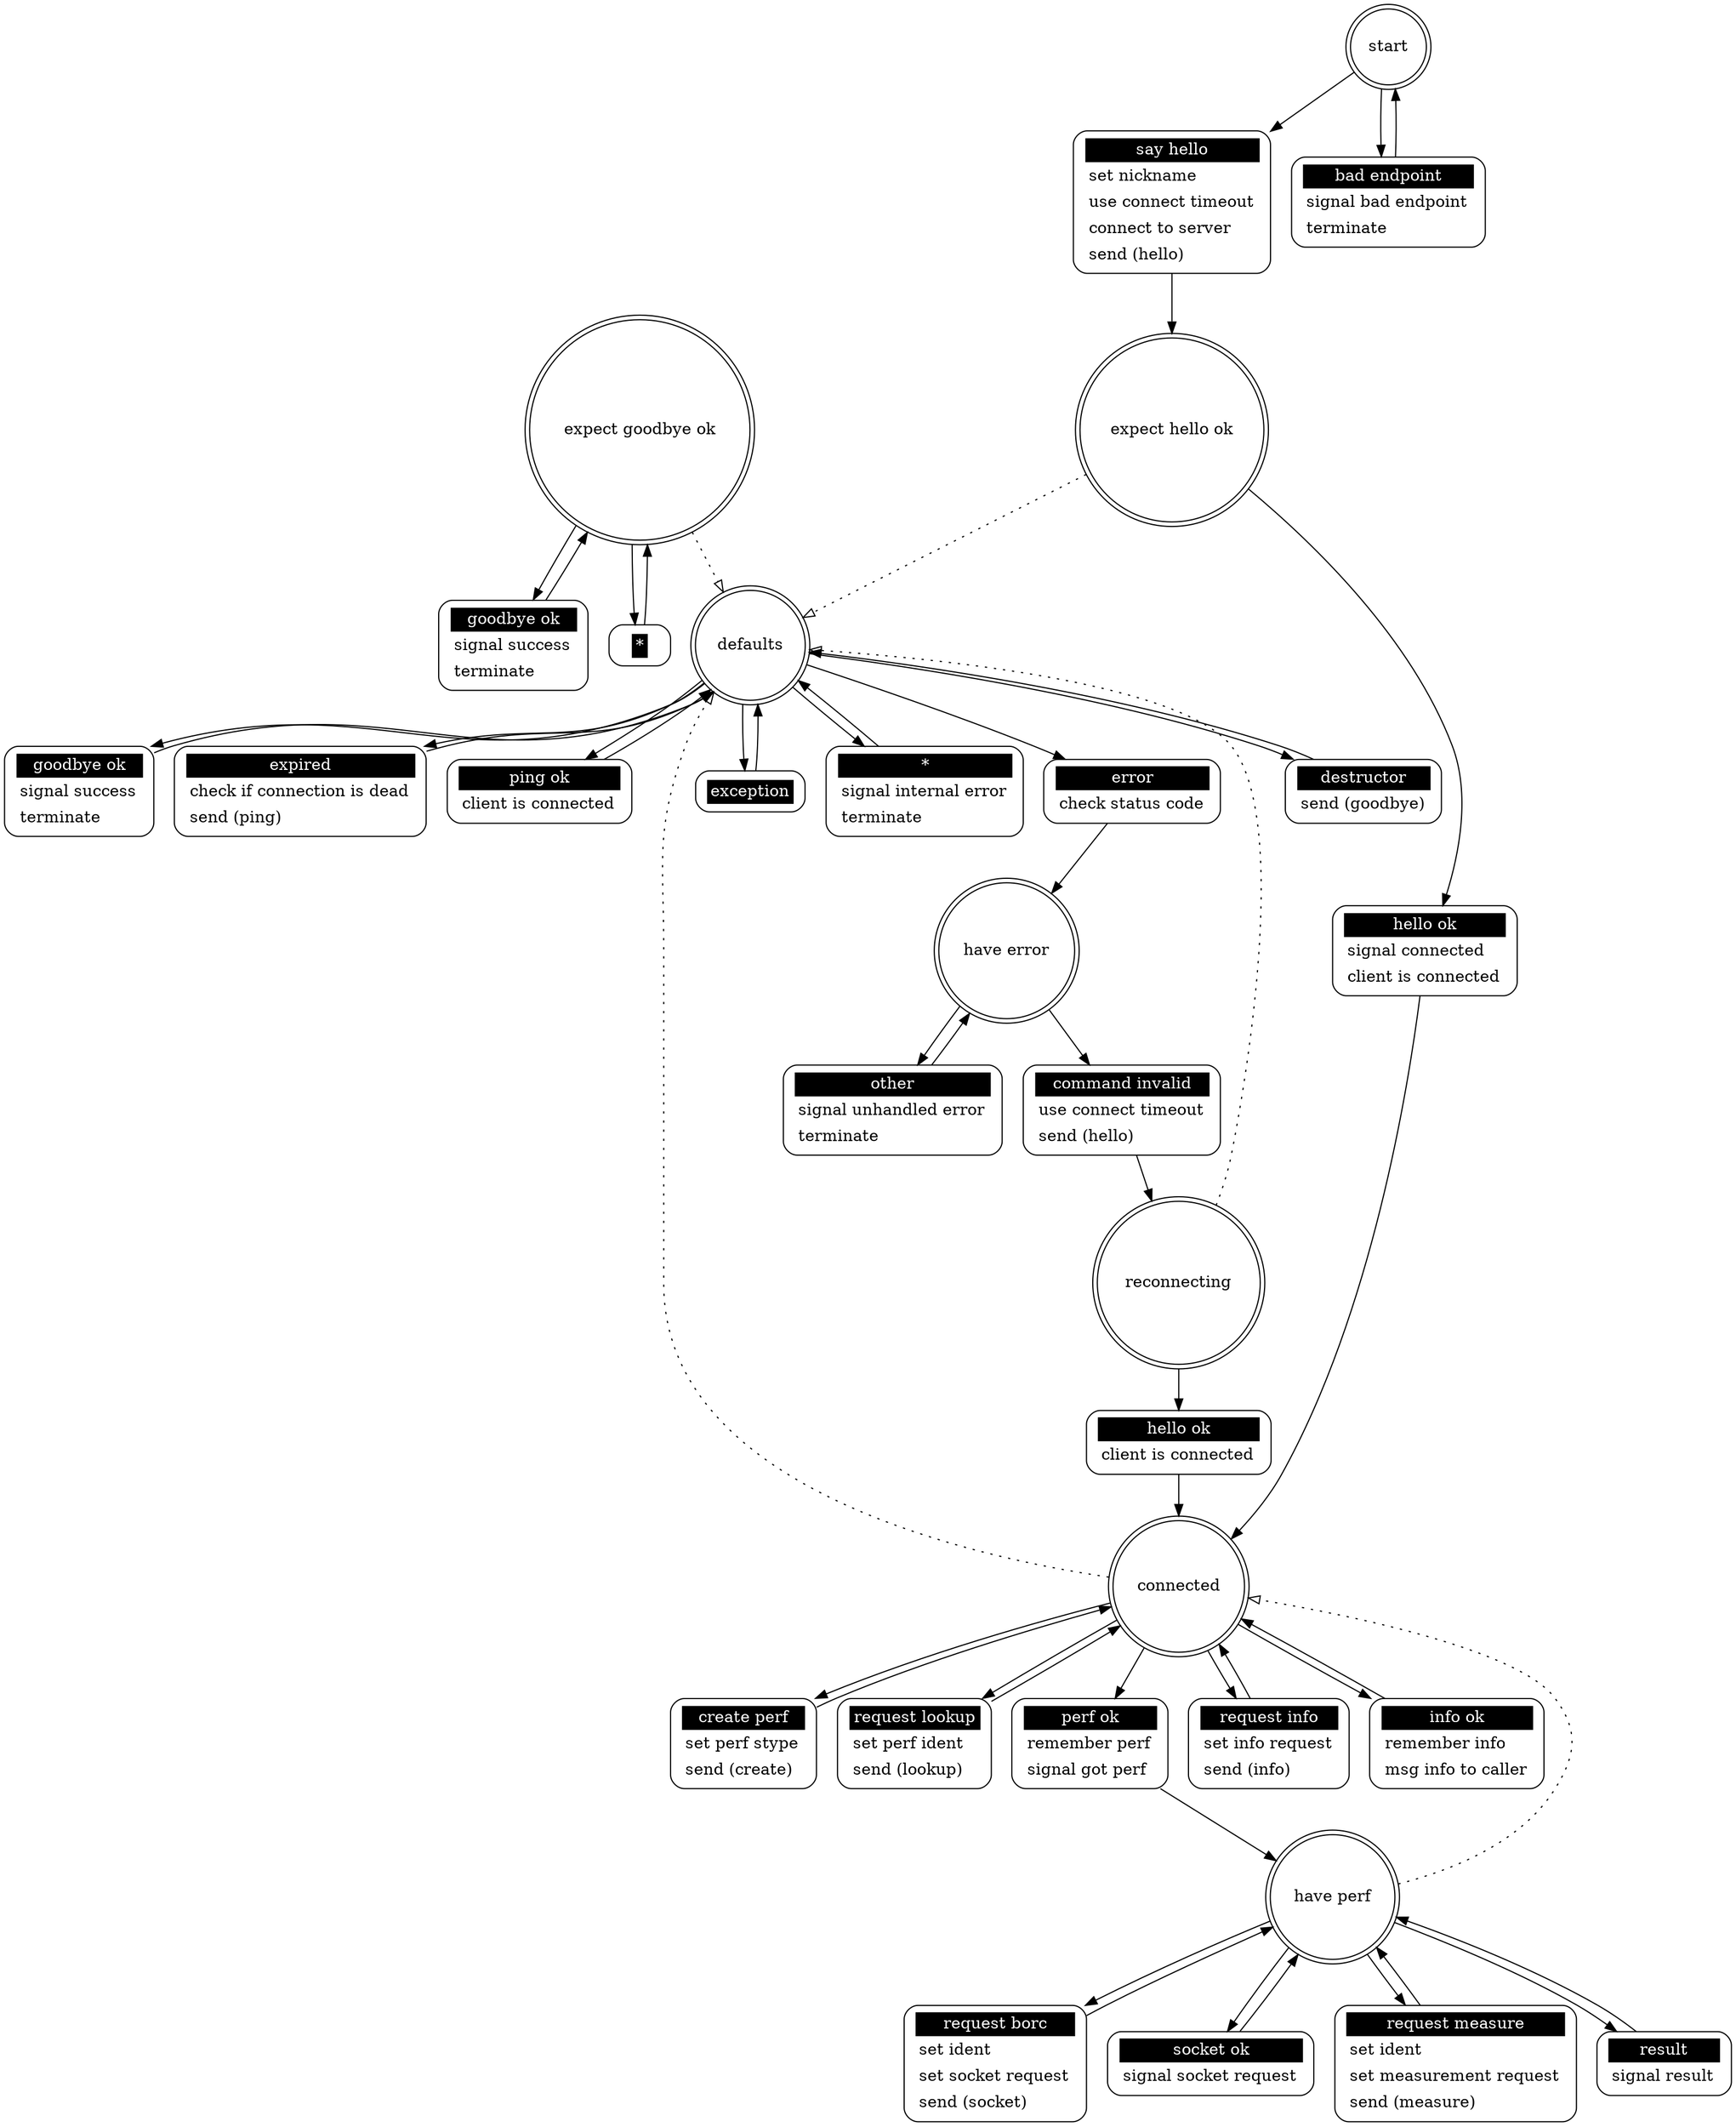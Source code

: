 ## Automatically generated from zperf_client.xml by gsl
digraph "zperf_client" {
 "expect hello ok" -> "defaults" [style=dotted,arrowhead=empty]
 "connected" -> "defaults" [style=dotted,arrowhead=empty]
 "have perf" -> "connected" [style=dotted,arrowhead=empty]
 "reconnecting" -> "defaults" [style=dotted,arrowhead=empty]
 "expect goodbye ok" -> "defaults" [style=dotted,arrowhead=empty]

 "start" [shape = "doublecircle"];
 "start say hello" [shape = "Mrecord" style = solid label = <<table border="0" cellborder="0" cellpadding="3" bgcolor="white"><tr><td bgcolor="black" align="center" colspan="2"><font color="white">say hello</font></td></tr><tr><td align="left" port="r3">set nickname</td></tr><tr><td align="left" port="r3">use connect timeout</td></tr><tr><td align="left" port="r3">connect to server</td></tr><tr><td align="left" port="r3">send (hello)</td></tr></table>>];
 "start" -> "start say hello";
 "start say hello" -> "expect hello ok";
 "start bad endpoint" [shape = "Mrecord" style = solid label = <<table border="0" cellborder="0" cellpadding="3" bgcolor="white"><tr><td bgcolor="black" align="center" colspan="2"><font color="white">bad endpoint</font></td></tr><tr><td align="left" port="r3">signal bad endpoint</td></tr><tr><td align="left" port="r3">terminate</td></tr></table>>];
 "start" -> "start bad endpoint";
 "start bad endpoint" -> "start";

 "expect hello ok" [shape = "doublecircle"];
 "expect hello ok hello ok" [shape = "Mrecord" style = solid label = <<table border="0" cellborder="0" cellpadding="3" bgcolor="white"><tr><td bgcolor="black" align="center" colspan="2"><font color="white">hello ok</font></td></tr><tr><td align="left" port="r3">signal connected</td></tr><tr><td align="left" port="r3">client is connected</td></tr></table>>];
 "expect hello ok" -> "expect hello ok hello ok";
 "expect hello ok hello ok" -> "connected";

 "connected" [shape = "doublecircle"];
 "connected create perf" [shape = "Mrecord" style = solid label = <<table border="0" cellborder="0" cellpadding="3" bgcolor="white"><tr><td bgcolor="black" align="center" colspan="2"><font color="white">create perf</font></td></tr><tr><td align="left" port="r3">set perf stype</td></tr><tr><td align="left" port="r3">send (create)</td></tr></table>>];
 "connected" -> "connected create perf";
 "connected create perf" -> "connected";
 "connected request lookup" [shape = "Mrecord" style = solid label = <<table border="0" cellborder="0" cellpadding="3" bgcolor="white"><tr><td bgcolor="black" align="center" colspan="2"><font color="white">request lookup</font></td></tr><tr><td align="left" port="r3">set perf ident</td></tr><tr><td align="left" port="r3">send (lookup)</td></tr></table>>];
 "connected" -> "connected request lookup";
 "connected request lookup" -> "connected";
 "connected perf ok" [shape = "Mrecord" style = solid label = <<table border="0" cellborder="0" cellpadding="3" bgcolor="white"><tr><td bgcolor="black" align="center" colspan="2"><font color="white">perf ok</font></td></tr><tr><td align="left" port="r3">remember perf</td></tr><tr><td align="left" port="r3">signal got perf</td></tr></table>>];
 "connected" -> "connected perf ok";
 "connected perf ok" -> "have perf";
 "connected request info" [shape = "Mrecord" style = solid label = <<table border="0" cellborder="0" cellpadding="3" bgcolor="white"><tr><td bgcolor="black" align="center" colspan="2"><font color="white">request info</font></td></tr><tr><td align="left" port="r3">set info request</td></tr><tr><td align="left" port="r3">send (info)</td></tr></table>>];
 "connected" -> "connected request info";
 "connected request info" -> "connected";
 "connected info ok" [shape = "Mrecord" style = solid label = <<table border="0" cellborder="0" cellpadding="3" bgcolor="white"><tr><td bgcolor="black" align="center" colspan="2"><font color="white">info ok</font></td></tr><tr><td align="left" port="r3">remember info</td></tr><tr><td align="left" port="r3">msg info to caller</td></tr></table>>];
 "connected" -> "connected info ok";
 "connected info ok" -> "connected";

 "have perf" [shape = "doublecircle"];
 "have perf request borc" [shape = "Mrecord" style = solid label = <<table border="0" cellborder="0" cellpadding="3" bgcolor="white"><tr><td bgcolor="black" align="center" colspan="2"><font color="white">request borc</font></td></tr><tr><td align="left" port="r3">set ident</td></tr><tr><td align="left" port="r3">set socket request</td></tr><tr><td align="left" port="r3">send (socket)</td></tr></table>>];
 "have perf" -> "have perf request borc";
 "have perf request borc" -> "have perf";
 "have perf socket ok" [shape = "Mrecord" style = solid label = <<table border="0" cellborder="0" cellpadding="3" bgcolor="white"><tr><td bgcolor="black" align="center" colspan="2"><font color="white">socket ok</font></td></tr><tr><td align="left" port="r3">signal socket request</td></tr></table>>];
 "have perf" -> "have perf socket ok";
 "have perf socket ok" -> "have perf";
 "have perf request measure" [shape = "Mrecord" style = solid label = <<table border="0" cellborder="0" cellpadding="3" bgcolor="white"><tr><td bgcolor="black" align="center" colspan="2"><font color="white">request measure</font></td></tr><tr><td align="left" port="r3">set ident</td></tr><tr><td align="left" port="r3">set measurement request</td></tr><tr><td align="left" port="r3">send (measure)</td></tr></table>>];
 "have perf" -> "have perf request measure";
 "have perf request measure" -> "have perf";
 "have perf result" [shape = "Mrecord" style = solid label = <<table border="0" cellborder="0" cellpadding="3" bgcolor="white"><tr><td bgcolor="black" align="center" colspan="2"><font color="white">result</font></td></tr><tr><td align="left" port="r3">signal result</td></tr></table>>];
 "have perf" -> "have perf result";
 "have perf result" -> "have perf";

 "defaults" [shape = "doublecircle"];
 "defaults destructor" [shape = "Mrecord" style = solid label = <<table border="0" cellborder="0" cellpadding="3" bgcolor="white"><tr><td bgcolor="black" align="center" colspan="2"><font color="white">destructor</font></td></tr><tr><td align="left" port="r3">send (goodbye)</td></tr></table>>];
 "defaults" -> "defaults destructor";
 "defaults destructor" -> "defaults";
 "defaults goodbye ok" [shape = "Mrecord" style = solid label = <<table border="0" cellborder="0" cellpadding="3" bgcolor="white"><tr><td bgcolor="black" align="center" colspan="2"><font color="white">goodbye ok</font></td></tr><tr><td align="left" port="r3">signal success</td></tr><tr><td align="left" port="r3">terminate</td></tr></table>>];
 "defaults" -> "defaults goodbye ok";
 "defaults goodbye ok" -> "defaults";
 "defaults expired" [shape = "Mrecord" style = solid label = <<table border="0" cellborder="0" cellpadding="3" bgcolor="white"><tr><td bgcolor="black" align="center" colspan="2"><font color="white">expired</font></td></tr><tr><td align="left" port="r3">check if connection is dead</td></tr><tr><td align="left" port="r3">send (ping)</td></tr></table>>];
 "defaults" -> "defaults expired";
 "defaults expired" -> "defaults";
 "defaults ping ok" [shape = "Mrecord" style = solid label = <<table border="0" cellborder="0" cellpadding="3" bgcolor="white"><tr><td bgcolor="black" align="center" colspan="2"><font color="white">ping ok</font></td></tr><tr><td align="left" port="r3">client is connected</td></tr></table>>];
 "defaults" -> "defaults ping ok";
 "defaults ping ok" -> "defaults";
 "defaults error" [shape = "Mrecord" style = solid label = <<table border="0" cellborder="0" cellpadding="3" bgcolor="white"><tr><td bgcolor="black" align="center" colspan="2"><font color="white">error</font></td></tr><tr><td align="left" port="r3">check status code</td></tr></table>>];
 "defaults" -> "defaults error";
 "defaults error" -> "have error";
 "defaults exception" [shape = "Mrecord" style = solid label = <<table border="0" cellborder="0" cellpadding="3" bgcolor="white"><tr><td bgcolor="black" align="center" colspan="2"><font color="white">exception</font></td></tr></table>>];
 "defaults" -> "defaults exception";
 "defaults exception" -> "defaults";
 "defaults *" [shape = "Mrecord" style = solid label = <<table border="0" cellborder="0" cellpadding="3" bgcolor="white"><tr><td bgcolor="black" align="center" colspan="2"><font color="white">*</font></td></tr><tr><td align="left" port="r3">signal internal error</td></tr><tr><td align="left" port="r3">terminate</td></tr></table>>];
 "defaults" -> "defaults *";
 "defaults *" -> "defaults";

 "have error" [shape = "doublecircle"];
 "have error command invalid" [shape = "Mrecord" style = solid label = <<table border="0" cellborder="0" cellpadding="3" bgcolor="white"><tr><td bgcolor="black" align="center" colspan="2"><font color="white">command invalid</font></td></tr><tr><td align="left" port="r3">use connect timeout</td></tr><tr><td align="left" port="r3">send (hello)</td></tr></table>>];
 "have error" -> "have error command invalid";
 "have error command invalid" -> "reconnecting";
 "have error other" [shape = "Mrecord" style = solid label = <<table border="0" cellborder="0" cellpadding="3" bgcolor="white"><tr><td bgcolor="black" align="center" colspan="2"><font color="white">other</font></td></tr><tr><td align="left" port="r3">signal unhandled error</td></tr><tr><td align="left" port="r3">terminate</td></tr></table>>];
 "have error" -> "have error other";
 "have error other" -> "have error";

 "reconnecting" [shape = "doublecircle"];
 "reconnecting hello ok" [shape = "Mrecord" style = solid label = <<table border="0" cellborder="0" cellpadding="3" bgcolor="white"><tr><td bgcolor="black" align="center" colspan="2"><font color="white">hello ok</font></td></tr><tr><td align="left" port="r3">client is connected</td></tr></table>>];
 "reconnecting" -> "reconnecting hello ok";
 "reconnecting hello ok" -> "connected";

 "expect goodbye ok" [shape = "doublecircle"];
 "expect goodbye ok goodbye ok" [shape = "Mrecord" style = solid label = <<table border="0" cellborder="0" cellpadding="3" bgcolor="white"><tr><td bgcolor="black" align="center" colspan="2"><font color="white">goodbye ok</font></td></tr><tr><td align="left" port="r3">signal success</td></tr><tr><td align="left" port="r3">terminate</td></tr></table>>];
 "expect goodbye ok" -> "expect goodbye ok goodbye ok";
 "expect goodbye ok goodbye ok" -> "expect goodbye ok";
 "expect goodbye ok *" [shape = "Mrecord" style = solid label = <<table border="0" cellborder="0" cellpadding="3" bgcolor="white"><tr><td bgcolor="black" align="center" colspan="2"><font color="white">*</font></td></tr></table>>];
 "expect goodbye ok" -> "expect goodbye ok *";
 "expect goodbye ok *" -> "expect goodbye ok";
}
